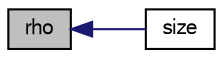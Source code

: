 digraph "rho"
{
  bgcolor="transparent";
  edge [fontname="FreeSans",fontsize="10",labelfontname="FreeSans",labelfontsize="10"];
  node [fontname="FreeSans",fontsize="10",shape=record];
  rankdir="LR";
  Node1586 [label="rho",height=0.2,width=0.4,color="black", fillcolor="grey75", style="filled", fontcolor="black"];
  Node1586 -> Node1587 [dir="back",color="midnightblue",fontsize="10",style="solid",fontname="FreeSans"];
  Node1587 [label="size",height=0.2,width=0.4,color="black",URL="$a29970.html#a9facbf0a118d395c89884e45a5ca4e4b",tooltip="Return the number of solids in the mixture. "];
}
